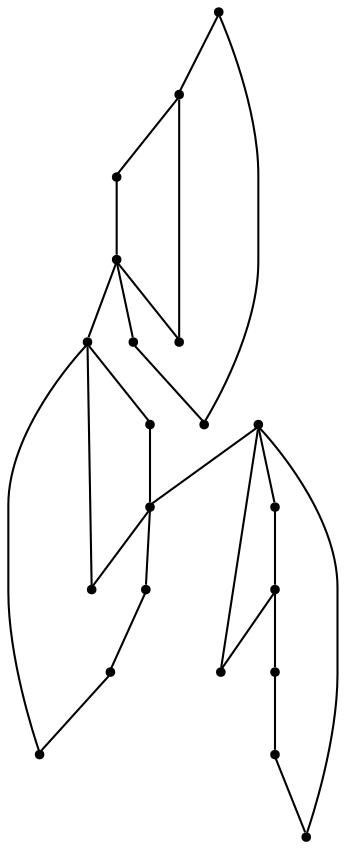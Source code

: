graph {
  node [shape=point,comment="{\"directed\":false,\"doi\":\"10.1007/978-3-031-22203-0_12\",\"figure\":\"7 (4)\"}"]

  v0 [pos="954.5218273755397,1193.9370529675914"]
  v1 [pos="904.8295614653077,1193.750645805681"]
  v2 [pos="954.1238274691684,1286.6996854445106"]
  v3 [pos="855.139362178651,1193.565160664527"]
  v4 [pos="904.6305456150177,1240.1314374461235"]
  v5 [pos="854.9403781225698,1239.9449031089366"]
  v6 [pos="854.7403289604922,1286.3267439454125"]
  v7 [pos="804.5906874588637,1239.4176979991294"]
  v8 [pos="804.5906874588637,1193.039004750753"]
  v9 [pos="754.8993912720017,1193.039004750753"]
  v10 [pos="804.5906874588637,1285.8005880316387"]
  v11 [pos="804.0947613892378,1100.833876893329"]
  v12 [pos="803.7311787139457,1054.4541344489196"]
  v13 [pos="754.0409476330799,1054.7916576334399"]
  v14 [pos="803.3696626622286,1008.0763632212997"]
  v15 [pos="703.9913307124904,1008.751536765617"]
  v16 [pos="705.2112904031289,1193.039004750753"]
  v17 [pos="754.8993912720017,1239.4176979991294"]
  v18 [pos="754.404562102581,1101.1714000778493"]
  v19 [pos="705.211290403129,1285.8005880316387"]
  v20 [pos="704.7153643335031,1101.5089232623695"]

  v0 -- v1 [id="-1",pos="954.5218273755397,1193.9370529675914 904.8295614653077,1193.750645805681 904.8295614653077,1193.750645805681 904.8295614653077,1193.750645805681"]
  v15 -- v20 [id="-2",pos="703.9913307124904,1008.751536765617 704.7153643335031,1101.5089232623695 704.7153643335031,1101.5089232623695 704.7153643335031,1101.5089232623695"]
  v20 -- v18 [id="-3",pos="704.7153643335031,1101.5089232623695 754.404562102581,1101.1714000778493 754.404562102581,1101.1714000778493 754.404562102581,1101.1714000778493"]
  v19 -- v10 [id="-4",pos="705.211290403129,1285.8005880316387 804.5906874588637,1285.8005880316387 804.5906874588637,1285.8005880316387 804.5906874588637,1285.8005880316387"]
  v16 -- v19 [id="-5",pos="705.2112904031289,1193.039004750753 705.211290403129,1285.8005880316387 705.211290403129,1285.8005880316387 705.211290403129,1285.8005880316387"]
  v13 -- v18 [id="-6",pos="754.0409476330799,1054.7916576334399 754.404562102581,1101.1714000778493 754.404562102581,1101.1714000778493 754.404562102581,1101.1714000778493"]
  v18 -- v11 [id="-7",pos="754.404562102581,1101.1714000778493 804.0947613892378,1100.833876893329 804.0947613892378,1100.833876893329 804.0947613892378,1100.833876893329"]
  v18 -- v9 [id="-8",pos="754.404562102581,1101.1714000778493 754.7660940514024,1147.5510153469822 754.7660940514024,1147.5510153469822 754.7660940514024,1147.5510153469822 754.8993912720017,1193.039004750753 754.8993912720017,1193.039004750753 754.8993912720017,1193.039004750753"]
  v17 -- v7 [id="-9",pos="754.8993912720017,1239.4176979991294 804.5906874588637,1239.4176979991294 804.5906874588637,1239.4176979991294 804.5906874588637,1239.4176979991294"]
  v9 -- v17 [id="-10",pos="754.8993912720017,1193.039004750753 754.8993912720017,1239.4176979991294 754.8993912720017,1239.4176979991294 754.8993912720017,1239.4176979991294"]
  v9 -- v16 [id="-11",pos="754.8993912720017,1193.039004750753 705.2112904031289,1193.039004750753 705.2112904031289,1193.039004750753 705.2112904031289,1193.039004750753"]
  v2 -- v0 [id="-12",pos="954.1238274691684,1286.6996854445106 954.5218273755397,1193.9370529675914 954.5218273755397,1193.9370529675914 954.5218273755397,1193.9370529675914"]
  v1 -- v3 [id="-14",pos="904.8295614653077,1193.750645805681 855.139362178651,1193.565160664527 855.139362178651,1193.565160664527 855.139362178651,1193.565160664527"]
  v14 -- v15 [id="-16",pos="803.3696626622286,1008.0763632212997 703.9913307124904,1008.751536765617 703.9913307124904,1008.751536765617 703.9913307124904,1008.751536765617"]
  v12 -- v14 [id="-17",pos="803.7311787139457,1054.4541344489196 803.3696626622286,1008.0763632212997 803.3696626622286,1008.0763632212997 803.3696626622286,1008.0763632212997"]
  v12 -- v13 [id="-18",pos="803.7311787139457,1054.4541344489196 754.0409476330799,1054.7916576334399 754.0409476330799,1054.7916576334399 754.0409476330799,1054.7916576334399"]
  v11 -- v12 [id="-19",pos="804.0947613892378,1100.833876893329 803.7311787139457,1054.4541344489196 803.7311787139457,1054.4541344489196 803.7311787139457,1054.4541344489196"]
  v10 -- v7 [id="-20",pos="804.5906874588637,1285.8005880316387 804.5906874588637,1239.4176979991294 804.5906874588637,1239.4176979991294 804.5906874588637,1239.4176979991294"]
  v7 -- v8 [id="-21",pos="804.5906874588637,1239.4176979991294 804.5906874588637,1193.039004750753 804.5906874588637,1193.039004750753 804.5906874588637,1193.039004750753"]
  v8 -- v9 [id="-22",pos="804.5906874588637,1193.039004750753 754.8993912720017,1193.039004750753 754.8993912720017,1193.039004750753 754.8993912720017,1193.039004750753"]
  v4 -- v1 [id="-23",pos="904.6305456150177,1240.1314374461235 904.8295614653077,1193.750645805681 904.8295614653077,1193.750645805681 904.8295614653077,1193.750645805681"]
  v3 -- v5 [id="-24",pos="855.139362178651,1193.565160664527 854.9403781225698,1239.9449031089366 854.9403781225698,1239.9449031089366 854.9403781225698,1239.9449031089366"]
  v5 -- v4 [id="-25",pos="854.9403781225698,1239.9449031089366 904.6305456150177,1240.1314374461235 904.6305456150177,1240.1314374461235 904.6305456150177,1240.1314374461235"]
  v5 -- v6 [id="-26",pos="854.9403781225698,1239.9449031089366 854.7403289604922,1286.3267439454125 854.7403289604922,1286.3267439454125 854.7403289604922,1286.3267439454125"]
  v6 -- v2 [id="-27",pos="854.7403289604922,1286.3267439454125 954.1238274691684,1286.6996854445106 954.1238274691684,1286.6996854445106 954.1238274691684,1286.6996854445106"]
  v5 -- v7 [id="-28",pos="854.9403781225698,1239.9449031089366 804.5906874588637,1239.4176979991294 804.5906874588637,1239.4176979991294 804.5906874588637,1239.4176979991294"]
}